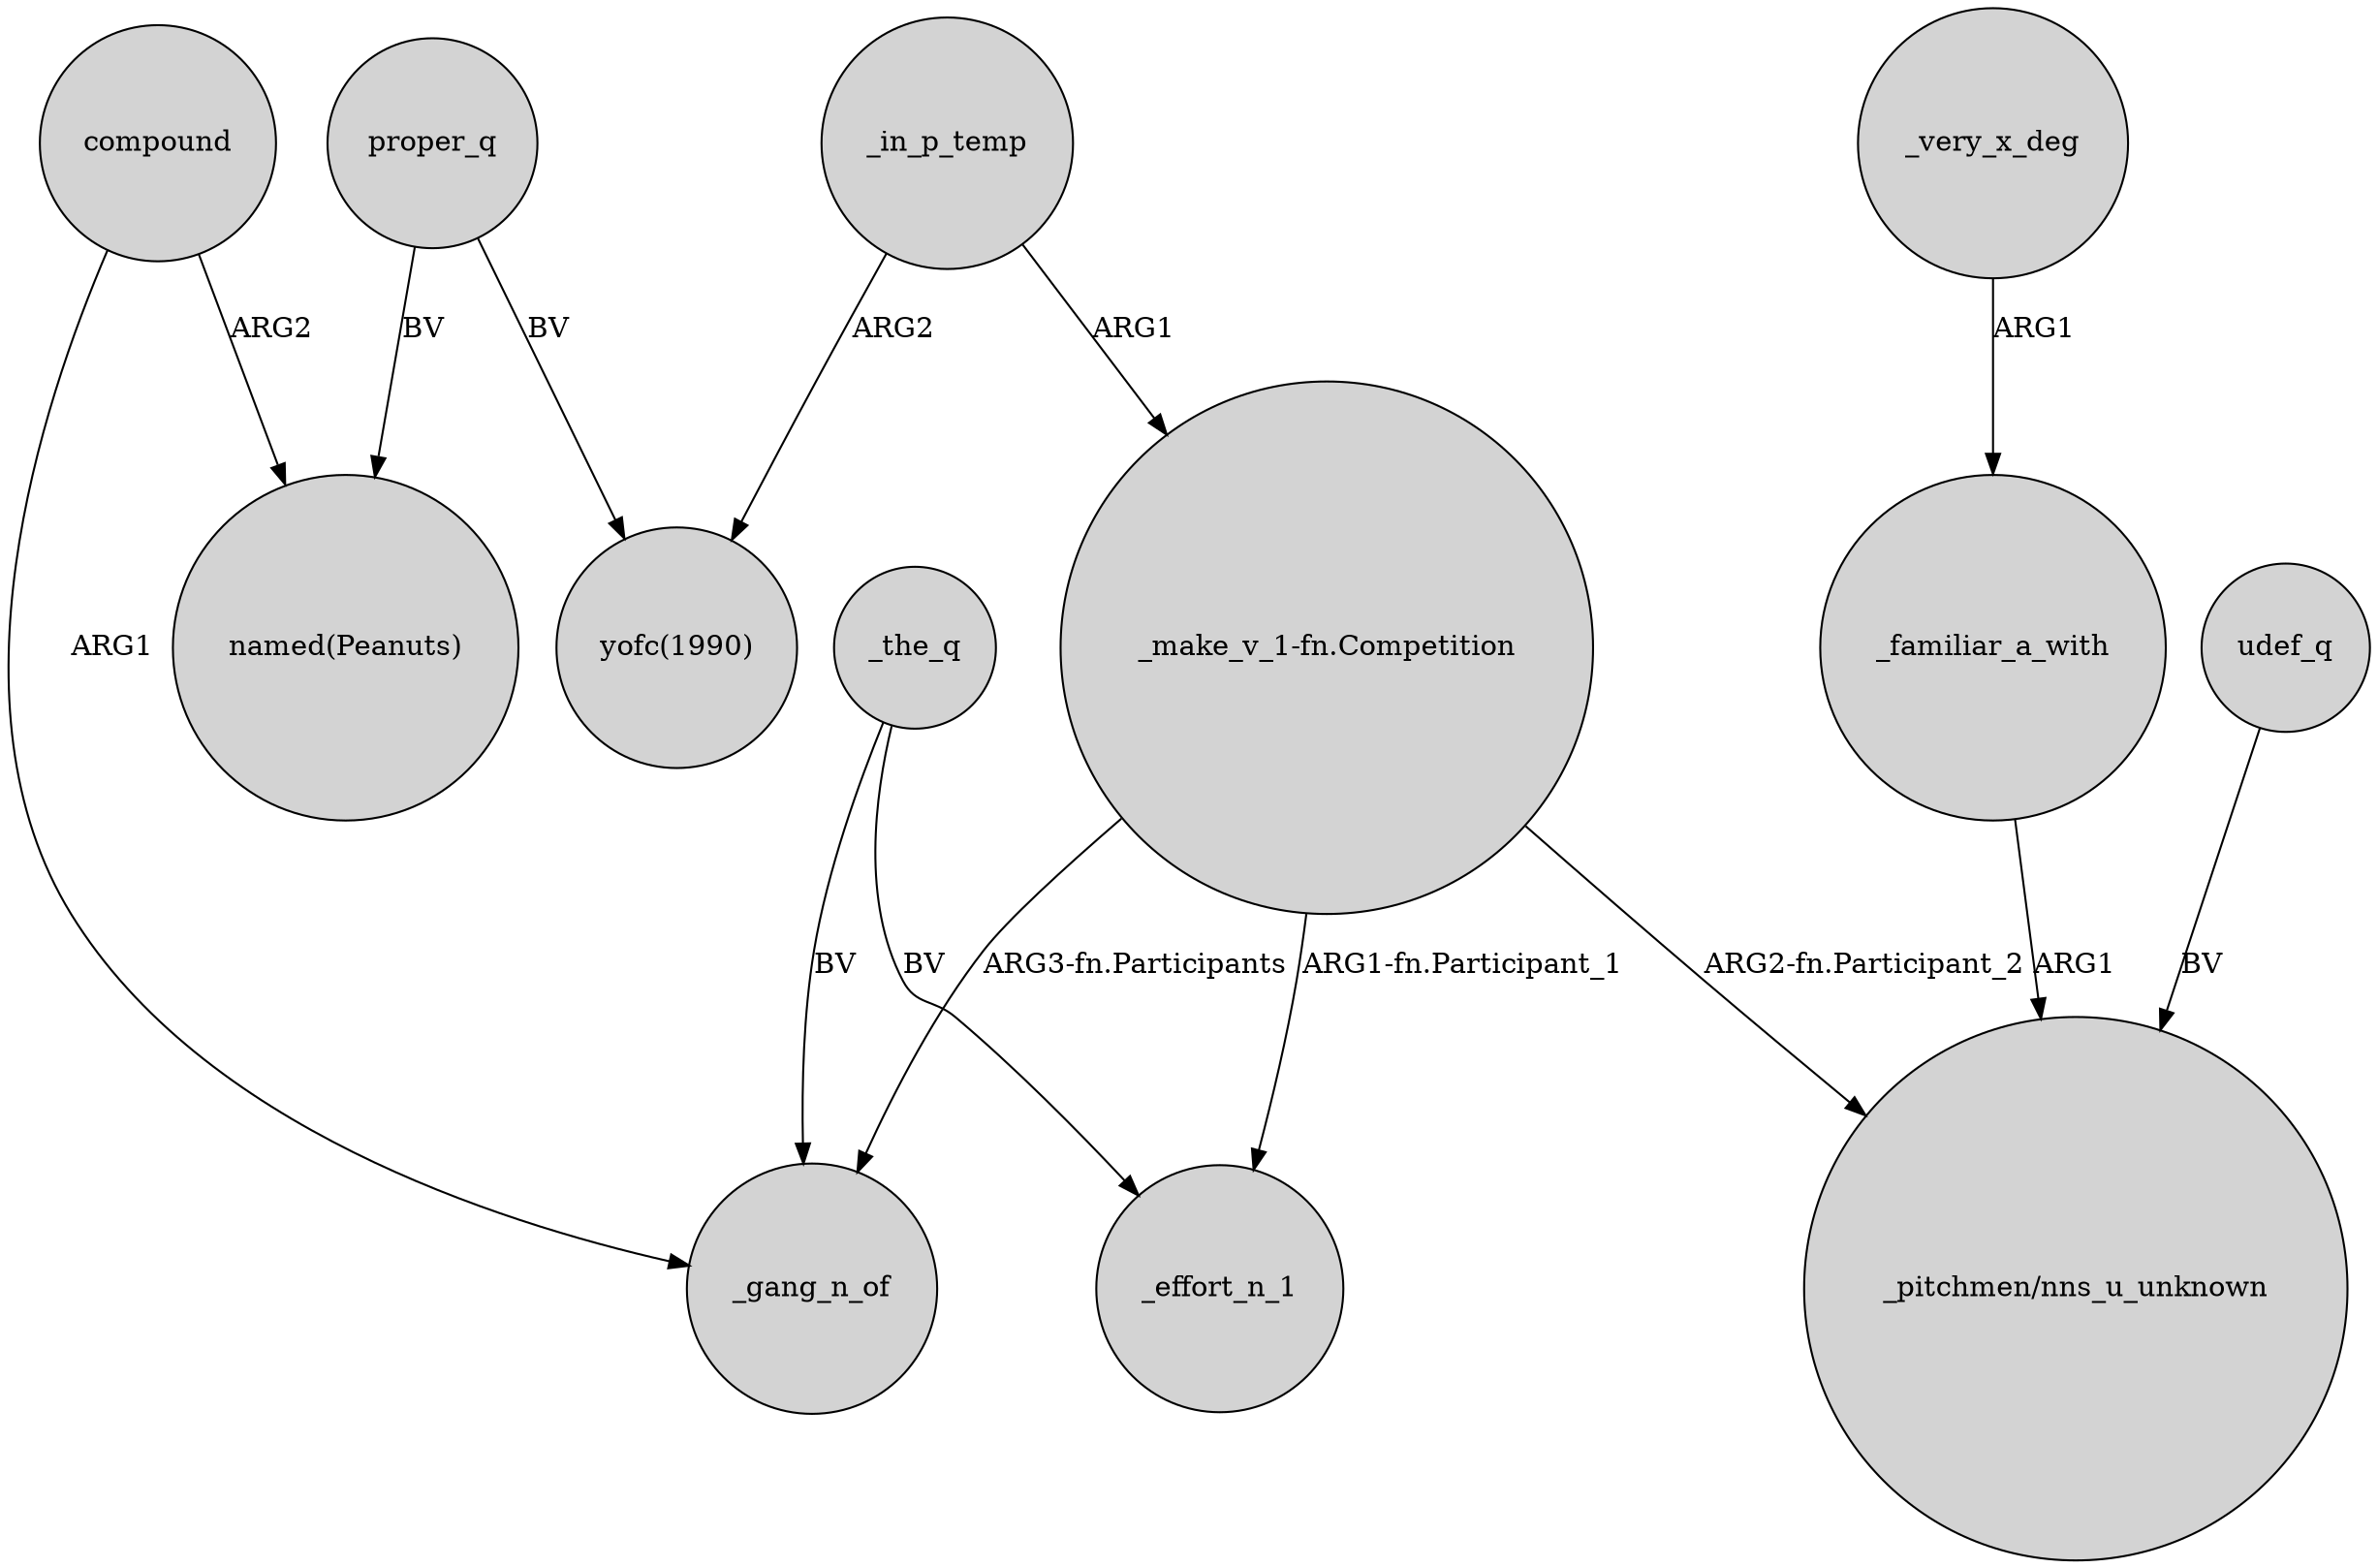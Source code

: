 digraph {
	node [shape=circle style=filled]
	_familiar_a_with -> "_pitchmen/nns_u_unknown" [label=ARG1]
	compound -> _gang_n_of [label=ARG1]
	_in_p_temp -> "yofc(1990)" [label=ARG2]
	compound -> "named(Peanuts)" [label=ARG2]
	proper_q -> "named(Peanuts)" [label=BV]
	_in_p_temp -> "_make_v_1-fn.Competition" [label=ARG1]
	"_make_v_1-fn.Competition" -> "_pitchmen/nns_u_unknown" [label="ARG2-fn.Participant_2"]
	udef_q -> "_pitchmen/nns_u_unknown" [label=BV]
	_the_q -> _gang_n_of [label=BV]
	"_make_v_1-fn.Competition" -> _effort_n_1 [label="ARG1-fn.Participant_1"]
	_the_q -> _effort_n_1 [label=BV]
	proper_q -> "yofc(1990)" [label=BV]
	_very_x_deg -> _familiar_a_with [label=ARG1]
	"_make_v_1-fn.Competition" -> _gang_n_of [label="ARG3-fn.Participants"]
}
